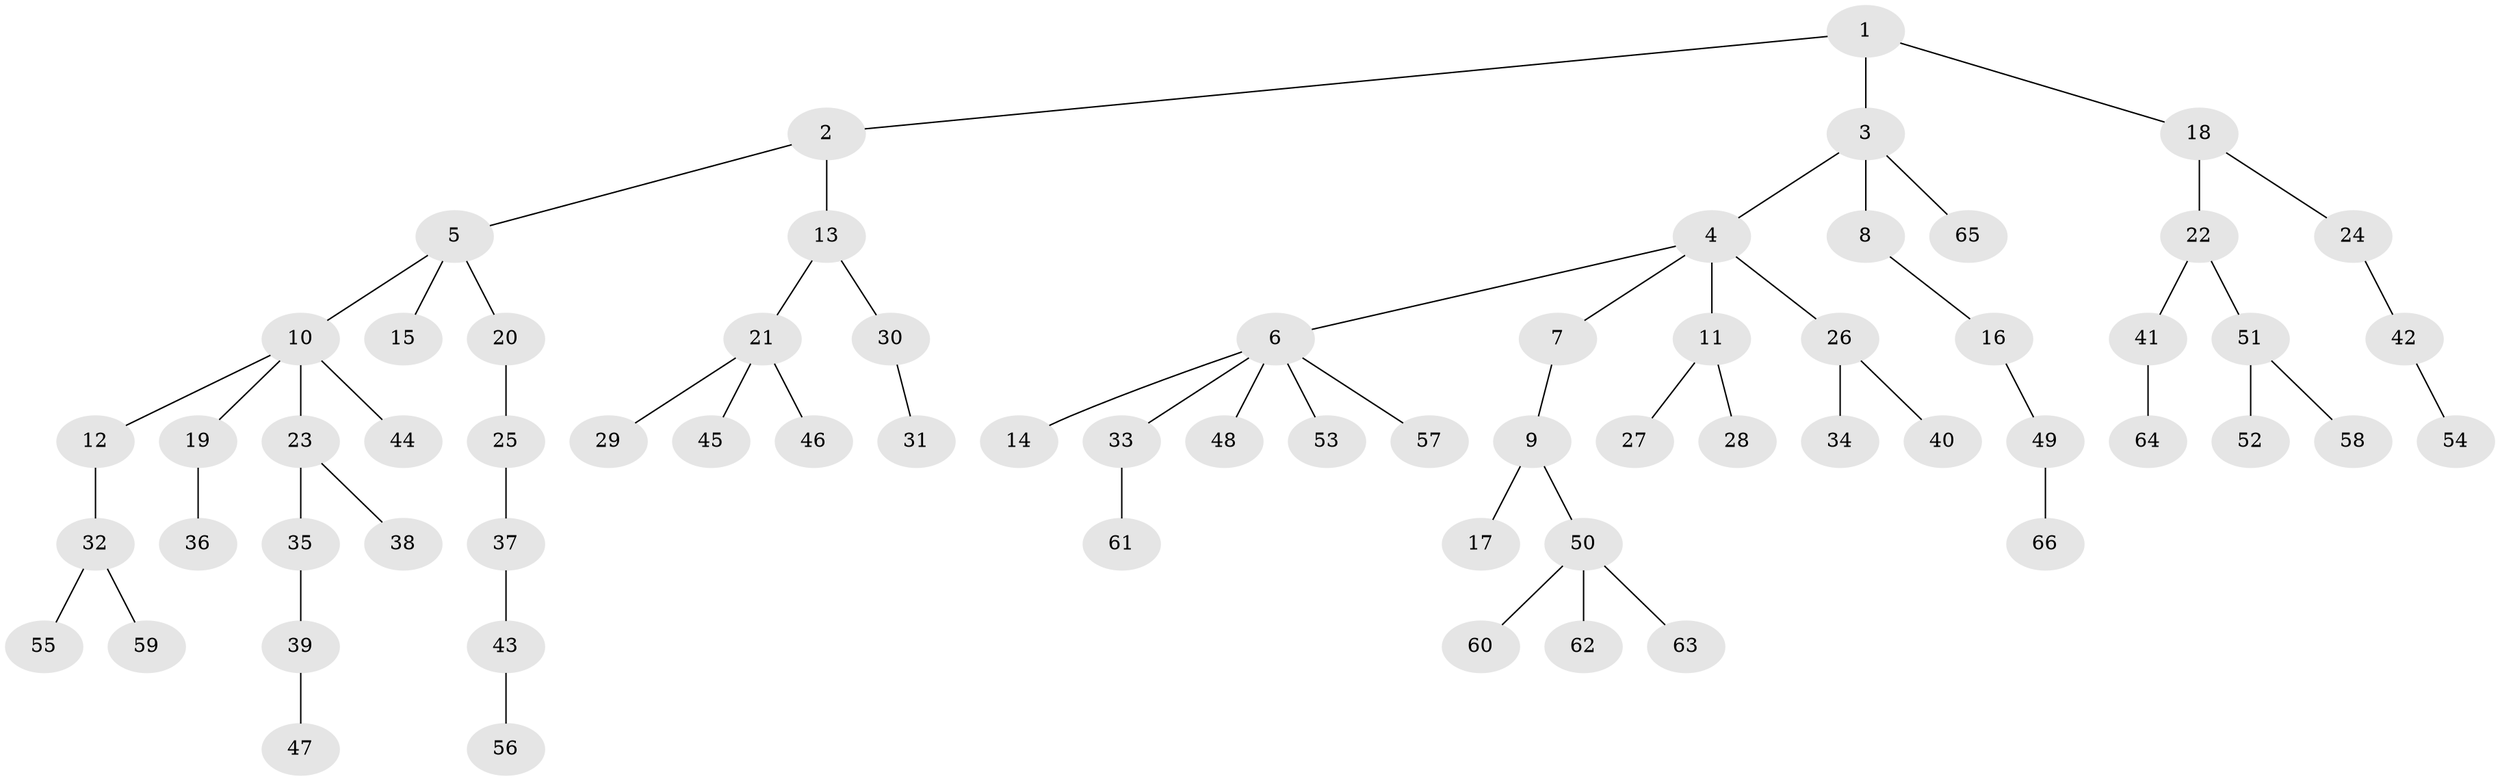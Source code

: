 // Generated by graph-tools (version 1.1) at 2025/36/03/09/25 02:36:55]
// undirected, 66 vertices, 65 edges
graph export_dot {
graph [start="1"]
  node [color=gray90,style=filled];
  1;
  2;
  3;
  4;
  5;
  6;
  7;
  8;
  9;
  10;
  11;
  12;
  13;
  14;
  15;
  16;
  17;
  18;
  19;
  20;
  21;
  22;
  23;
  24;
  25;
  26;
  27;
  28;
  29;
  30;
  31;
  32;
  33;
  34;
  35;
  36;
  37;
  38;
  39;
  40;
  41;
  42;
  43;
  44;
  45;
  46;
  47;
  48;
  49;
  50;
  51;
  52;
  53;
  54;
  55;
  56;
  57;
  58;
  59;
  60;
  61;
  62;
  63;
  64;
  65;
  66;
  1 -- 2;
  1 -- 3;
  1 -- 18;
  2 -- 5;
  2 -- 13;
  3 -- 4;
  3 -- 8;
  3 -- 65;
  4 -- 6;
  4 -- 7;
  4 -- 11;
  4 -- 26;
  5 -- 10;
  5 -- 15;
  5 -- 20;
  6 -- 14;
  6 -- 33;
  6 -- 48;
  6 -- 53;
  6 -- 57;
  7 -- 9;
  8 -- 16;
  9 -- 17;
  9 -- 50;
  10 -- 12;
  10 -- 19;
  10 -- 23;
  10 -- 44;
  11 -- 27;
  11 -- 28;
  12 -- 32;
  13 -- 21;
  13 -- 30;
  16 -- 49;
  18 -- 22;
  18 -- 24;
  19 -- 36;
  20 -- 25;
  21 -- 29;
  21 -- 45;
  21 -- 46;
  22 -- 41;
  22 -- 51;
  23 -- 35;
  23 -- 38;
  24 -- 42;
  25 -- 37;
  26 -- 34;
  26 -- 40;
  30 -- 31;
  32 -- 55;
  32 -- 59;
  33 -- 61;
  35 -- 39;
  37 -- 43;
  39 -- 47;
  41 -- 64;
  42 -- 54;
  43 -- 56;
  49 -- 66;
  50 -- 60;
  50 -- 62;
  50 -- 63;
  51 -- 52;
  51 -- 58;
}
